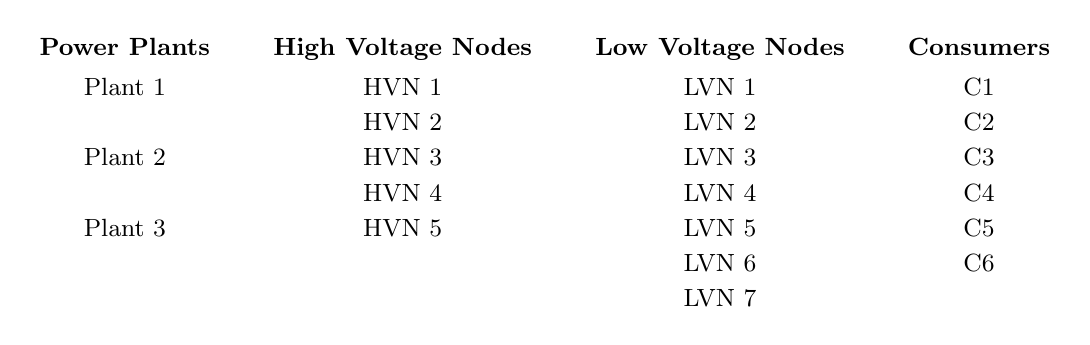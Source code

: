 \begin{tikzcd}[font=\small, column sep=0.5cm, row sep=0.5cm]
  \textbf{Power Plants}&\textbf{High Voltage Nodes}&\textbf{Low Voltage Nodes}&\textbf{Consumers}\\[-15pt]
  \text{Plant 1}&\text{HVN 1}&\text{LVN 1}&\text{C1}\\[-15pt]
  &\text{HVN 2}&\text{LVN 2}&\text{C2}\\[-15pt]
  \text{Plant 2}&\text{HVN 3}&\text{LVN 3}&\text{C3}
  \\[-15pt]
  &\text{HVN 4}&\text{LVN 4}&\text{C4}\\[-15pt]
  \text{Plant 3}&\text{HVN 5}&\text{LVN 5}&\text{C5}
  \\[-15pt]
  &&\text{LVN 6}&\text{C6}\\[-15pt]
  &&\text{LVN 7}&
\end{tikzcd}
